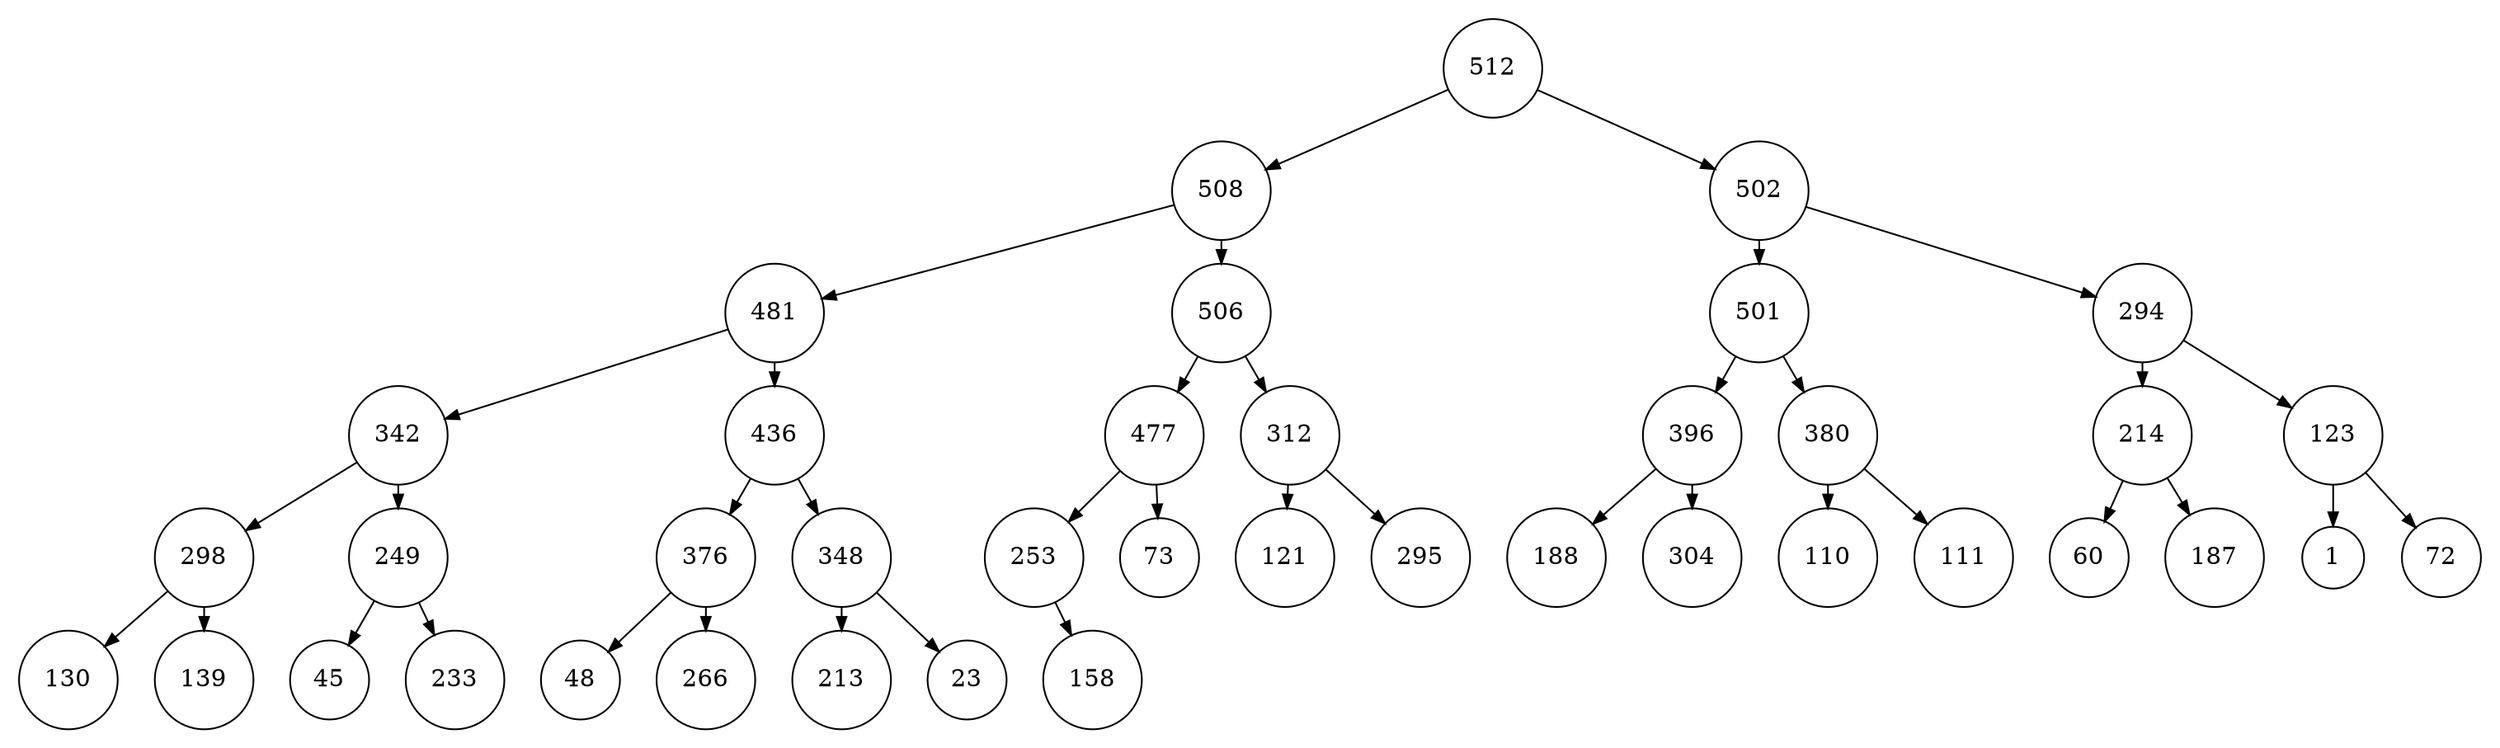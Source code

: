 
    digraph G {
    nodesep=0.3;
    ranksep=0.2;
    margin=0.1;
    node [shape=circle];
    edge [arrowsize=0.8];
    1 -> 2[side=left];
1 -> 3;
2 -> 4[side=left];
2 -> 5;
3 -> 6[side=left];
3 -> 7;
4 -> 8[side=left];
4 -> 9;
5 -> 10[side=left];
5 -> 11;
6 -> 12[side=left];
6 -> 13;
7 -> 14[side=left];
7 -> 15;
8 -> 16[side=left];
8 -> 17;
9 -> 18[side=left];
9 -> 19;
10 -> 20[side=left];
10 -> 21;
11 -> 22[side=left];
11 -> 23;
12 -> 24[side=left];
12 -> 25;
13 -> 26[side=left];
13 -> 27;
14 -> 28[side=left];
14 -> 29;
15 -> 30[side=left];
15 -> 31;
16 -> 32[side=left];
16 -> 33;
17 -> 34[side=left];
17 -> 35;
18 -> 36[side=left];
18 -> 37;
19 -> 38[side=left];
19 -> 39;
20 -> 40[side=left];
1[label="512"]
2[label="508"]
3[label="502"]
4[label="481"]
5[label="506"]
6[label="501"]
7[label="294"]
8[label="342"]
9[label="436"]
10[label="477"]
11[label="312"]
12[label="396"]
13[label="380"]
14[label="214"]
15[label="123"]
16[label="298"]
17[label="249"]
18[label="376"]
19[label="348"]
20[label="253"]
21[label="73"]
22[label="121"]
23[label="295"]
24[label="188"]
25[label="304"]
26[label="110"]
27[label="111"]
28[label="60"]
29[label="187"]
30[label="1"]
31[label="72"]
32[label="130"]
33[label="139"]
34[label="45"]
35[label="233"]
36[label="48"]
37[label="266"]
38[label="213"]
39[label="23"]
40[label="158"]}